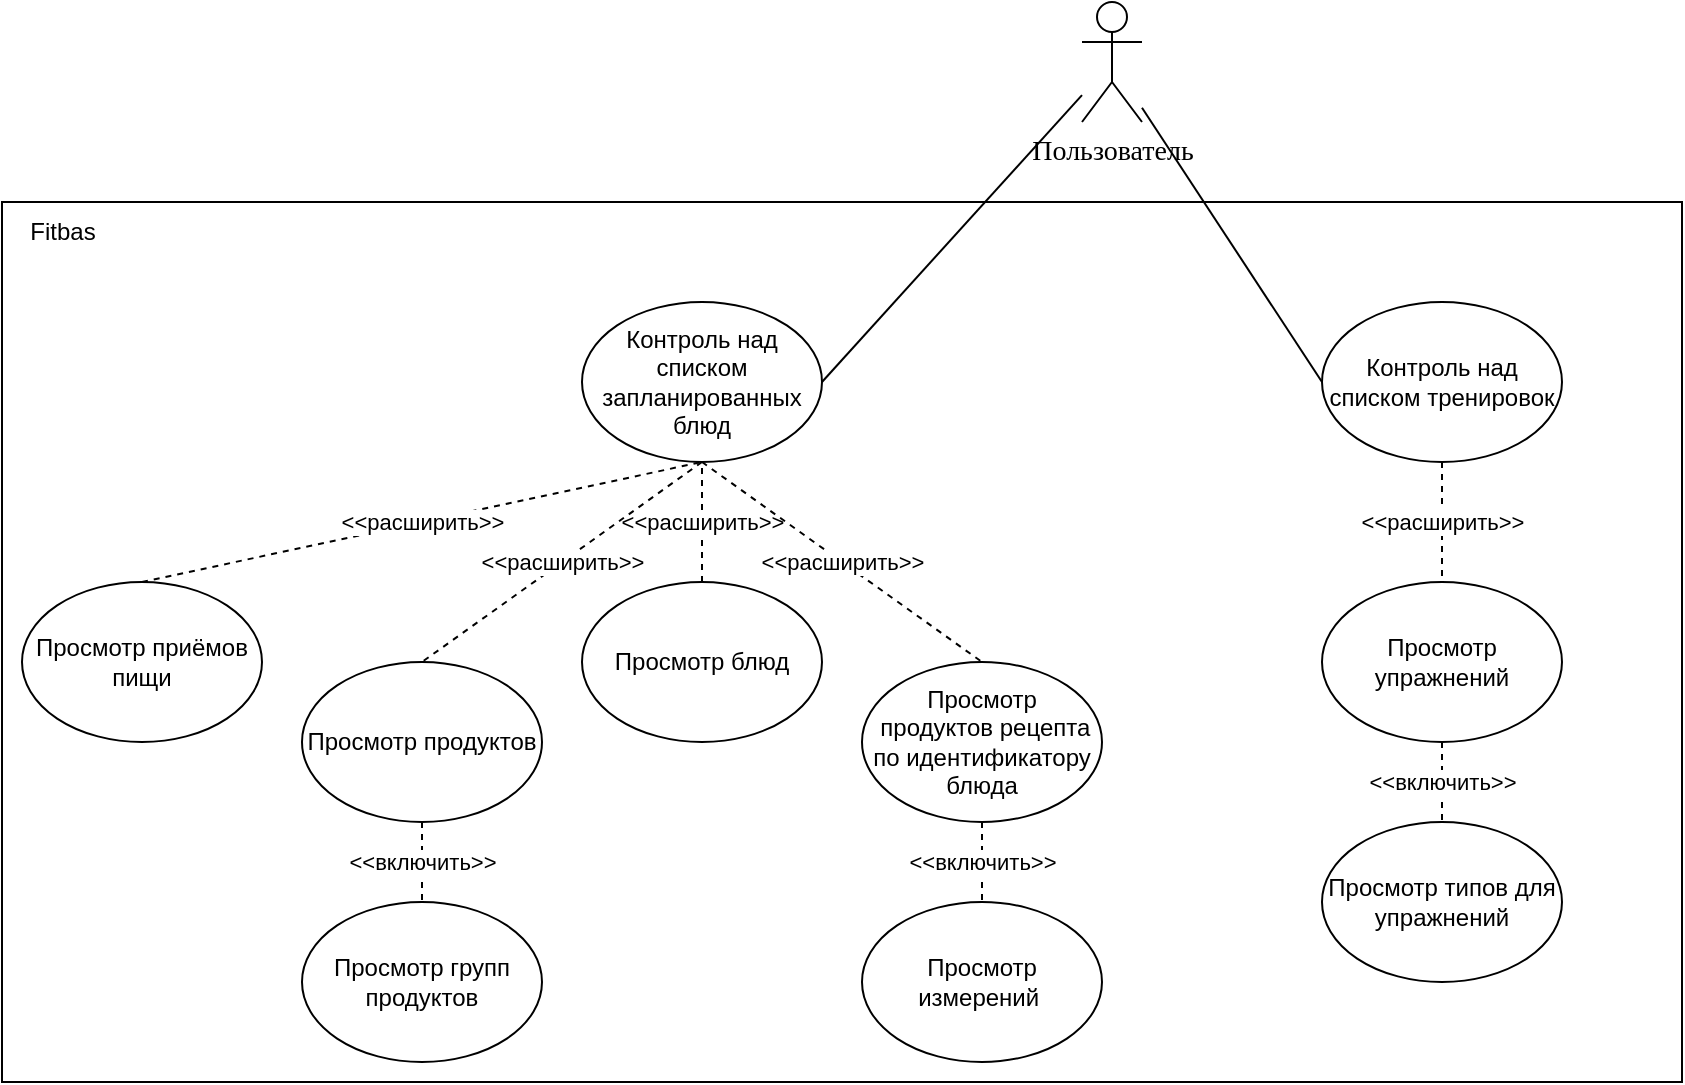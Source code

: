 <mxfile version="20.5.3" type="embed" pages="2"><diagram name="Page-1" id="3TRmshUgXymRwmlCvvzo"><mxGraphModel dx="2055" dy="1028" grid="1" gridSize="10" guides="1" tooltips="1" connect="1" arrows="1" fold="1" page="1" pageScale="1" pageWidth="850" pageHeight="1100" math="0" shadow="0"><root><mxCell id="0"/><mxCell id="1" parent="0"/><mxCell id="78" value="" style="rounded=0;whiteSpace=wrap;html=1;" vertex="1" parent="1"><mxGeometry x="-610" y="170" width="840" height="440" as="geometry"/></mxCell><mxCell id="44" style="edgeStyle=none;rounded=0;orthogonalLoop=1;jettySize=auto;html=1;entryX=0;entryY=0.5;entryDx=0;entryDy=0;endArrow=none;endFill=0;" edge="1" parent="1" source="ZdZ8-d_CaNb24pac3uKD-11" target="24"><mxGeometry relative="1" as="geometry"/></mxCell><mxCell id="61" style="edgeStyle=none;rounded=0;orthogonalLoop=1;jettySize=auto;html=1;entryX=1;entryY=0.5;entryDx=0;entryDy=0;endArrow=none;endFill=0;" edge="1" parent="1" source="ZdZ8-d_CaNb24pac3uKD-11" target="12"><mxGeometry relative="1" as="geometry"/></mxCell><mxCell id="ZdZ8-d_CaNb24pac3uKD-11" value="&lt;font style=&quot;font-size: 14px;&quot; face=&quot;PT Astra Serif&quot;&gt;Пользователь&lt;/font&gt;" style="shape=umlActor;verticalLabelPosition=bottom;verticalAlign=top;html=1;outlineConnect=0;" parent="1" vertex="1"><mxGeometry x="-70" y="70" width="30" height="60" as="geometry"/></mxCell><mxCell id="ZdZ8-d_CaNb24pac3uKD-13" value="Fitbas" style="text;html=1;align=center;verticalAlign=middle;resizable=0;points=[];autosize=1;strokeColor=none;fillColor=none;" parent="1" vertex="1"><mxGeometry x="-610" y="170" width="60" height="30" as="geometry"/></mxCell><mxCell id="2" value="Просмотр измерений&amp;nbsp;" style="ellipse;whiteSpace=wrap;html=1;" parent="1" vertex="1"><mxGeometry x="-180" y="520" width="120" height="80" as="geometry"/></mxCell><mxCell id="4" value="Просмотр групп продуктов" style="ellipse;whiteSpace=wrap;html=1;" parent="1" vertex="1"><mxGeometry x="-460" y="520" width="120" height="80" as="geometry"/></mxCell><mxCell id="74" value="&amp;lt;&amp;lt;включить&amp;gt;&amp;gt;" style="edgeStyle=none;rounded=0;orthogonalLoop=1;jettySize=auto;html=1;exitX=0.5;exitY=1;exitDx=0;exitDy=0;entryX=0.5;entryY=0;entryDx=0;entryDy=0;dashed=1;endArrow=none;endFill=0;" edge="1" parent="1" source="6" target="4"><mxGeometry relative="1" as="geometry"/></mxCell><mxCell id="6" value="Просмотр продуктов" style="ellipse;whiteSpace=wrap;html=1;" parent="1" vertex="1"><mxGeometry x="-460" y="400" width="120" height="80" as="geometry"/></mxCell><mxCell id="75" value="&amp;lt;&amp;lt;включить&amp;gt;&amp;gt;" style="edgeStyle=none;rounded=0;orthogonalLoop=1;jettySize=auto;html=1;exitX=0.5;exitY=1;exitDx=0;exitDy=0;entryX=0.5;entryY=0;entryDx=0;entryDy=0;dashed=1;endArrow=none;endFill=0;" edge="1" parent="1" source="9" target="2"><mxGeometry relative="1" as="geometry"/></mxCell><mxCell id="9" value="Просмотр&lt;br&gt;&amp;nbsp;продуктов рецепта по идентификатору блюда" style="ellipse;whiteSpace=wrap;html=1;" parent="1" vertex="1"><mxGeometry x="-180" y="400" width="120" height="80" as="geometry"/></mxCell><mxCell id="72" value="&amp;lt;&amp;lt;расширить&amp;gt;&amp;gt;" style="edgeStyle=none;rounded=0;orthogonalLoop=1;jettySize=auto;html=1;exitX=0.5;exitY=0;exitDx=0;exitDy=0;entryX=0.5;entryY=1;entryDx=0;entryDy=0;dashed=1;endArrow=none;endFill=0;" edge="1" parent="1" source="11" target="12"><mxGeometry relative="1" as="geometry"/></mxCell><mxCell id="11" value="Просмотр блюд" style="ellipse;whiteSpace=wrap;html=1;" parent="1" vertex="1"><mxGeometry x="-320" y="360" width="120" height="80" as="geometry"/></mxCell><mxCell id="67" value="&amp;lt;&amp;lt;расширить&amp;gt;&amp;gt;" style="edgeStyle=none;rounded=0;orthogonalLoop=1;jettySize=auto;html=1;exitX=0.5;exitY=1;exitDx=0;exitDy=0;entryX=0.5;entryY=0;entryDx=0;entryDy=0;endArrow=none;endFill=0;dashed=1;" edge="1" parent="1" source="12" target="6"><mxGeometry relative="1" as="geometry"/></mxCell><mxCell id="73" value="&amp;lt;&amp;lt;расширить&amp;gt;&amp;gt;" style="edgeStyle=none;rounded=0;orthogonalLoop=1;jettySize=auto;html=1;exitX=0.5;exitY=1;exitDx=0;exitDy=0;entryX=0.5;entryY=0;entryDx=0;entryDy=0;dashed=1;endArrow=none;endFill=0;" edge="1" parent="1" source="12" target="9"><mxGeometry relative="1" as="geometry"/></mxCell><mxCell id="12" value="Контроль над списком запланированных блюд" style="ellipse;whiteSpace=wrap;html=1;" parent="1" vertex="1"><mxGeometry x="-320" y="220" width="120" height="80" as="geometry"/></mxCell><mxCell id="71" value="&amp;lt;&amp;lt;расширить&amp;gt;&amp;gt;" style="edgeStyle=none;rounded=0;orthogonalLoop=1;jettySize=auto;html=1;exitX=0.5;exitY=0;exitDx=0;exitDy=0;entryX=0.5;entryY=1;entryDx=0;entryDy=0;dashed=1;endArrow=none;endFill=0;" edge="1" parent="1" source="18" target="12"><mxGeometry relative="1" as="geometry"/></mxCell><mxCell id="18" value="Просмотр приёмов пищи" style="ellipse;whiteSpace=wrap;html=1;" parent="1" vertex="1"><mxGeometry x="-600" y="360" width="120" height="80" as="geometry"/></mxCell><mxCell id="20" value="Просмотр типов для упражнений" style="ellipse;whiteSpace=wrap;html=1;" parent="1" vertex="1"><mxGeometry x="50" y="480" width="120" height="80" as="geometry"/></mxCell><mxCell id="77" value="&amp;lt;&amp;lt;включить&amp;gt;&amp;gt;" style="edgeStyle=none;rounded=0;orthogonalLoop=1;jettySize=auto;html=1;exitX=0.5;exitY=1;exitDx=0;exitDy=0;entryX=0.5;entryY=0;entryDx=0;entryDy=0;dashed=1;endArrow=none;endFill=0;" edge="1" parent="1" source="22" target="20"><mxGeometry relative="1" as="geometry"/></mxCell><mxCell id="22" value="Просмотр упражнений" style="ellipse;whiteSpace=wrap;html=1;" parent="1" vertex="1"><mxGeometry x="50" y="360" width="120" height="80" as="geometry"/></mxCell><mxCell id="76" value="&amp;lt;&amp;lt;расширить&amp;gt;&amp;gt;" style="edgeStyle=none;rounded=0;orthogonalLoop=1;jettySize=auto;html=1;exitX=0.5;exitY=1;exitDx=0;exitDy=0;entryX=0.5;entryY=0;entryDx=0;entryDy=0;dashed=1;endArrow=none;endFill=0;" edge="1" parent="1" source="24" target="22"><mxGeometry relative="1" as="geometry"/></mxCell><mxCell id="24" value="Контроль над списком тренировок" style="ellipse;whiteSpace=wrap;html=1;" parent="1" vertex="1"><mxGeometry x="50" y="220" width="120" height="80" as="geometry"/></mxCell></root></mxGraphModel></diagram><diagram id="zAY8Y2m1Mk971mJcx9_u" name="Page-2"><mxGraphModel dx="904" dy="771" grid="1" gridSize="10" guides="1" tooltips="1" connect="1" arrows="1" fold="1" page="1" pageScale="1" pageWidth="850" pageHeight="1100" math="0" shadow="0"><root><mxCell id="0"/><mxCell id="1" parent="0"/><mxCell id="czXKmSXyAnwe4ghb0ZJe-17" style="edgeStyle=orthogonalEdgeStyle;rounded=0;orthogonalLoop=1;jettySize=auto;html=1;exitX=1;exitY=0.5;exitDx=0;exitDy=0;entryX=0.007;entryY=-0.1;entryDx=0;entryDy=0;entryPerimeter=0;endArrow=classic;endFill=1;" edge="1" parent="1" source="czXKmSXyAnwe4ghb0ZJe-2" target="czXKmSXyAnwe4ghb0ZJe-14"><mxGeometry relative="1" as="geometry"><Array as="points"><mxPoint x="460" y="390"/><mxPoint x="460" y="337"/></Array></mxGeometry></mxCell><mxCell id="czXKmSXyAnwe4ghb0ZJe-18" style="edgeStyle=orthogonalEdgeStyle;rounded=0;orthogonalLoop=1;jettySize=auto;html=1;exitX=1;exitY=0.5;exitDx=0;exitDy=0;entryX=0;entryY=0.5;entryDx=0;entryDy=0;endArrow=classic;endFill=1;" edge="1" parent="1" source="czXKmSXyAnwe4ghb0ZJe-2" target="czXKmSXyAnwe4ghb0ZJe-11"><mxGeometry relative="1" as="geometry"><Array as="points"><mxPoint x="460" y="390"/><mxPoint x="460" y="460"/></Array></mxGeometry></mxCell><mxCell id="czXKmSXyAnwe4ghb0ZJe-2" value="" style="ellipse;whiteSpace=wrap;html=1;aspect=fixed;" vertex="1" parent="1"><mxGeometry x="330" y="350" width="80" height="80" as="geometry"/></mxCell><mxCell id="czXKmSXyAnwe4ghb0ZJe-7" value="List" style="swimlane;fontStyle=0;childLayout=stackLayout;horizontal=1;startSize=30;horizontalStack=0;resizeParent=1;resizeParentMax=0;resizeLast=0;collapsible=1;marginBottom=0;whiteSpace=wrap;html=1;" vertex="1" parent="1"><mxGeometry x="260" y="470" width="140" height="60" as="geometry"/></mxCell><mxCell id="czXKmSXyAnwe4ghb0ZJe-8" value="Item 1" style="text;strokeColor=none;fillColor=none;align=left;verticalAlign=middle;spacingLeft=4;spacingRight=4;overflow=hidden;points=[[0,0.5],[1,0.5]];portConstraint=eastwest;rotatable=0;whiteSpace=wrap;html=1;" vertex="1" parent="czXKmSXyAnwe4ghb0ZJe-7"><mxGeometry y="30" width="140" height="30" as="geometry"/></mxCell><mxCell id="czXKmSXyAnwe4ghb0ZJe-11" value="Отклонено" style="swimlane;fontStyle=0;childLayout=stackLayout;horizontal=1;startSize=30;horizontalStack=0;resizeParent=1;resizeParentMax=0;resizeLast=0;collapsible=1;marginBottom=0;whiteSpace=wrap;html=1;" vertex="1" parent="1"><mxGeometry x="590" y="430" width="140" height="60" as="geometry"/></mxCell><mxCell id="czXKmSXyAnwe4ghb0ZJe-12" value="Item 1" style="text;strokeColor=none;fillColor=none;align=left;verticalAlign=middle;spacingLeft=4;spacingRight=4;overflow=hidden;points=[[0,0.5],[1,0.5]];portConstraint=eastwest;rotatable=0;whiteSpace=wrap;html=1;" vertex="1" parent="czXKmSXyAnwe4ghb0ZJe-11"><mxGeometry y="30" width="140" height="30" as="geometry"/></mxCell><mxCell id="czXKmSXyAnwe4ghb0ZJe-13" value="Авторизован" style="swimlane;fontStyle=0;childLayout=stackLayout;horizontal=1;startSize=30;horizontalStack=0;resizeParent=1;resizeParentMax=0;resizeLast=0;collapsible=1;marginBottom=0;whiteSpace=wrap;html=1;" vertex="1" parent="1"><mxGeometry x="590" y="310" width="140" height="60" as="geometry"/></mxCell><mxCell id="czXKmSXyAnwe4ghb0ZJe-14" value="Item 1" style="text;strokeColor=none;fillColor=none;align=left;verticalAlign=middle;spacingLeft=4;spacingRight=4;overflow=hidden;points=[[0,0.5],[1,0.5]];portConstraint=eastwest;rotatable=0;whiteSpace=wrap;html=1;" vertex="1" parent="czXKmSXyAnwe4ghb0ZJe-13"><mxGeometry y="30" width="140" height="30" as="geometry"/></mxCell></root></mxGraphModel></diagram></mxfile>